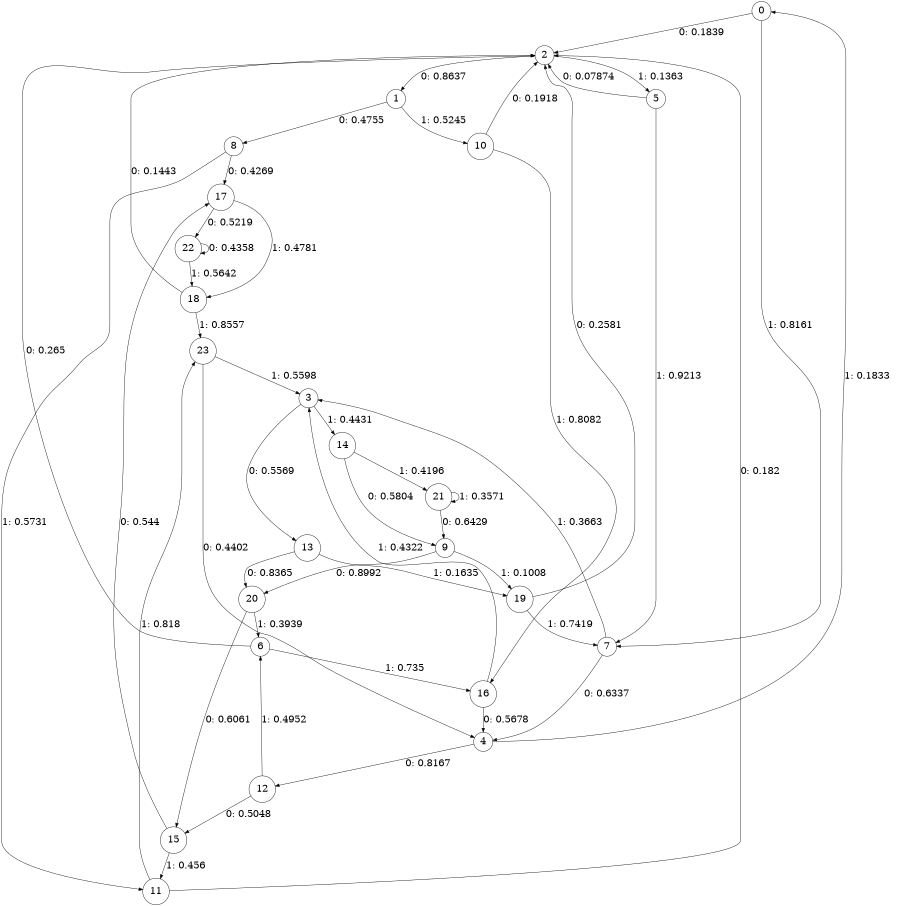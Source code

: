 digraph "ch10faceL5" {
size = "6,8.5";
ratio = "fill";
node [shape = circle];
node [fontsize = 24];
edge [fontsize = 24];
0 -> 2 [label = "0: 0.1839   "];
0 -> 7 [label = "1: 0.8161   "];
1 -> 8 [label = "0: 0.4755   "];
1 -> 10 [label = "1: 0.5245   "];
2 -> 1 [label = "0: 0.8637   "];
2 -> 5 [label = "1: 0.1363   "];
3 -> 13 [label = "0: 0.5569   "];
3 -> 14 [label = "1: 0.4431   "];
4 -> 12 [label = "0: 0.8167   "];
4 -> 0 [label = "1: 0.1833   "];
5 -> 2 [label = "0: 0.07874  "];
5 -> 7 [label = "1: 0.9213   "];
6 -> 2 [label = "0: 0.265    "];
6 -> 16 [label = "1: 0.735    "];
7 -> 4 [label = "0: 0.6337   "];
7 -> 3 [label = "1: 0.3663   "];
8 -> 17 [label = "0: 0.4269   "];
8 -> 11 [label = "1: 0.5731   "];
9 -> 20 [label = "0: 0.8992   "];
9 -> 19 [label = "1: 0.1008   "];
10 -> 2 [label = "0: 0.1918   "];
10 -> 16 [label = "1: 0.8082   "];
11 -> 2 [label = "0: 0.182    "];
11 -> 23 [label = "1: 0.818    "];
12 -> 15 [label = "0: 0.5048   "];
12 -> 6 [label = "1: 0.4952   "];
13 -> 20 [label = "0: 0.8365   "];
13 -> 19 [label = "1: 0.1635   "];
14 -> 9 [label = "0: 0.5804   "];
14 -> 21 [label = "1: 0.4196   "];
15 -> 17 [label = "0: 0.544    "];
15 -> 11 [label = "1: 0.456    "];
16 -> 4 [label = "0: 0.5678   "];
16 -> 3 [label = "1: 0.4322   "];
17 -> 22 [label = "0: 0.5219   "];
17 -> 18 [label = "1: 0.4781   "];
18 -> 2 [label = "0: 0.1443   "];
18 -> 23 [label = "1: 0.8557   "];
19 -> 2 [label = "0: 0.2581   "];
19 -> 7 [label = "1: 0.7419   "];
20 -> 15 [label = "0: 0.6061   "];
20 -> 6 [label = "1: 0.3939   "];
21 -> 9 [label = "0: 0.6429   "];
21 -> 21 [label = "1: 0.3571   "];
22 -> 22 [label = "0: 0.4358   "];
22 -> 18 [label = "1: 0.5642   "];
23 -> 4 [label = "0: 0.4402   "];
23 -> 3 [label = "1: 0.5598   "];
}